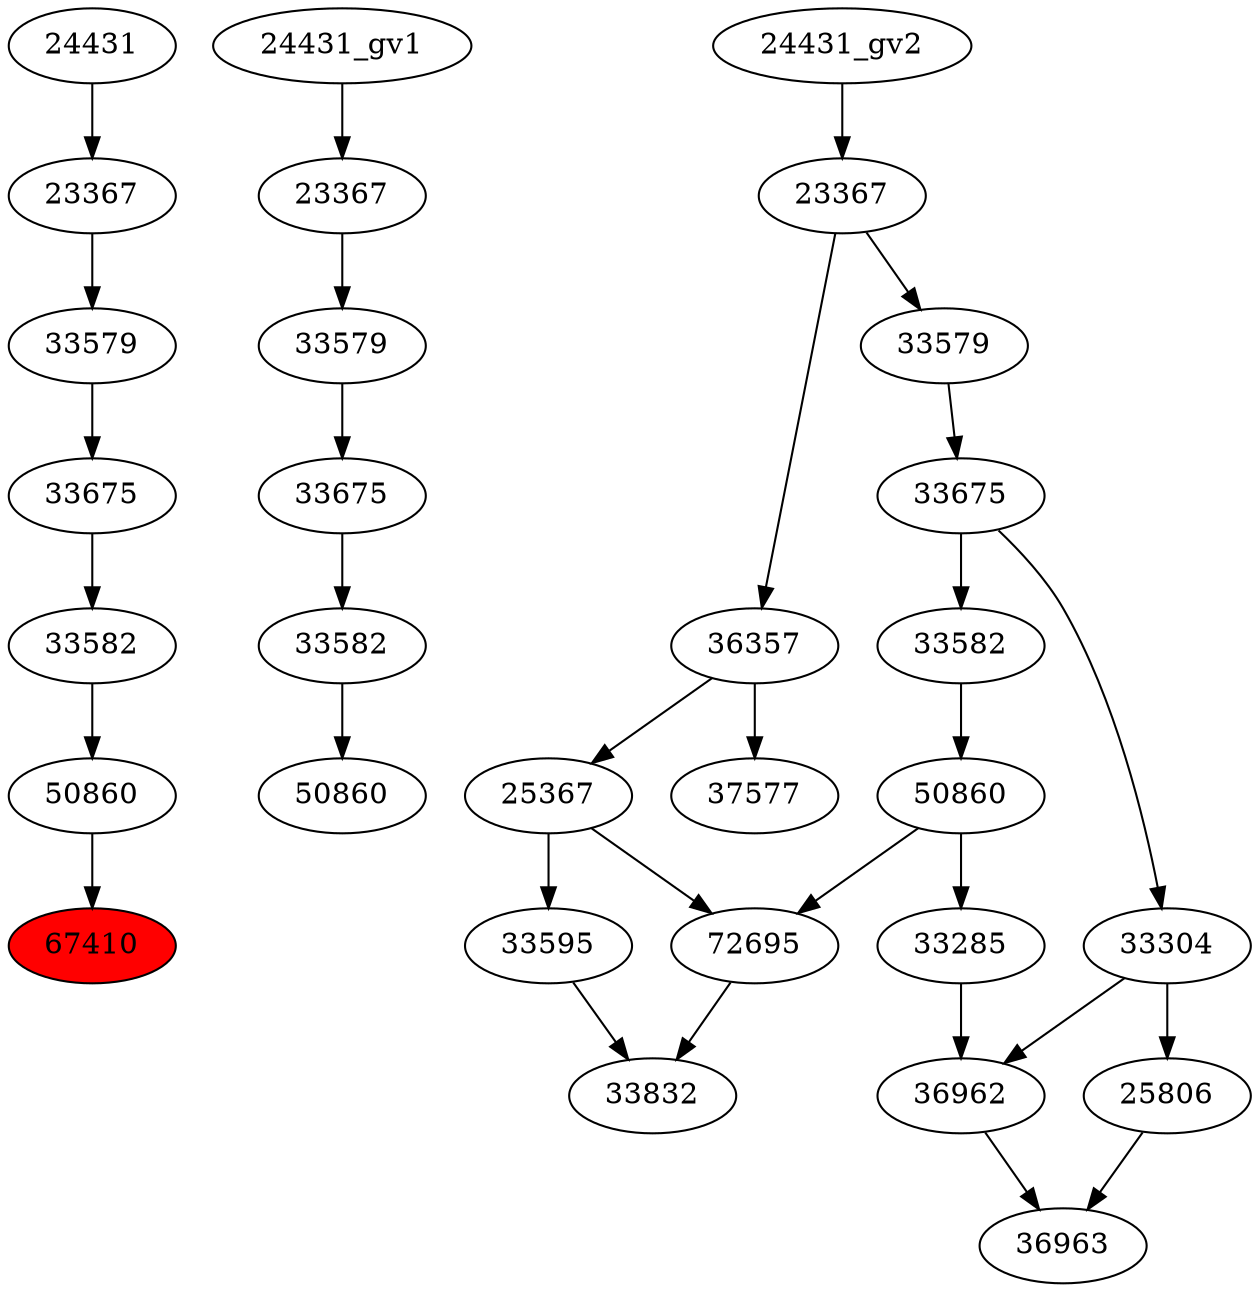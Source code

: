 strict digraph root {
	node [label="\N"];
	{
		node [fillcolor="",
			label="\N",
			style=""
		];
		67410		 [fillcolor=red,
			label=67410,
			style=filled];
		50860		 [label=50860];
		50860 -> 67410;
		33582		 [label=33582];
		33582 -> 50860;
		33675		 [label=33675];
		33675 -> 33582;
		33579		 [label=33579];
		33579 -> 33675;
		23367		 [label=23367];
		23367 -> 33579;
		24431		 [label=24431];
		24431 -> 23367;
	}
	{
		node [label="\N"];
		"50860_gv1"		 [label=50860];
		"33582_gv1"		 [label=33582];
		"33582_gv1" -> "50860_gv1";
		"33675_gv1"		 [label=33675];
		"33675_gv1" -> "33582_gv1";
		"33579_gv1"		 [label=33579];
		"33579_gv1" -> "33675_gv1";
		"23367_gv1"		 [label=23367];
		"23367_gv1" -> "33579_gv1";
		"24431_gv1" -> "23367_gv1";
	}
	{
		node [label="\N"];
		33832		 [label=33832];
		72695		 [label=72695];
		72695 -> 33832;
		33595		 [label=33595];
		33595 -> 33832;
		"50860_gv2"		 [label=50860];
		"50860_gv2" -> 72695;
		33285		 [label=33285];
		"50860_gv2" -> 33285;
		"33582_gv2"		 [label=33582];
		"33582_gv2" -> "50860_gv2";
		36963		 [label=36963];
		36962		 [label=36962];
		36962 -> 36963;
		25806		 [label=25806];
		25806 -> 36963;
		25367		 [label=25367];
		25367 -> 72695;
		25367 -> 33595;
		33304		 [label=33304];
		33304 -> 36962;
		33304 -> 25806;
		37577		 [label=37577];
		36357		 [label=36357];
		36357 -> 25367;
		36357 -> 37577;
		"33675_gv2"		 [label=33675];
		"33675_gv2" -> "33582_gv2";
		"33675_gv2" -> 33304;
		33285 -> 36962;
		"23367_gv2"		 [label=23367];
		"23367_gv2" -> 36357;
		"33579_gv2"		 [label=33579];
		"23367_gv2" -> "33579_gv2";
		"33579_gv2" -> "33675_gv2";
		"24431_gv2" -> "23367_gv2";
	}
}
